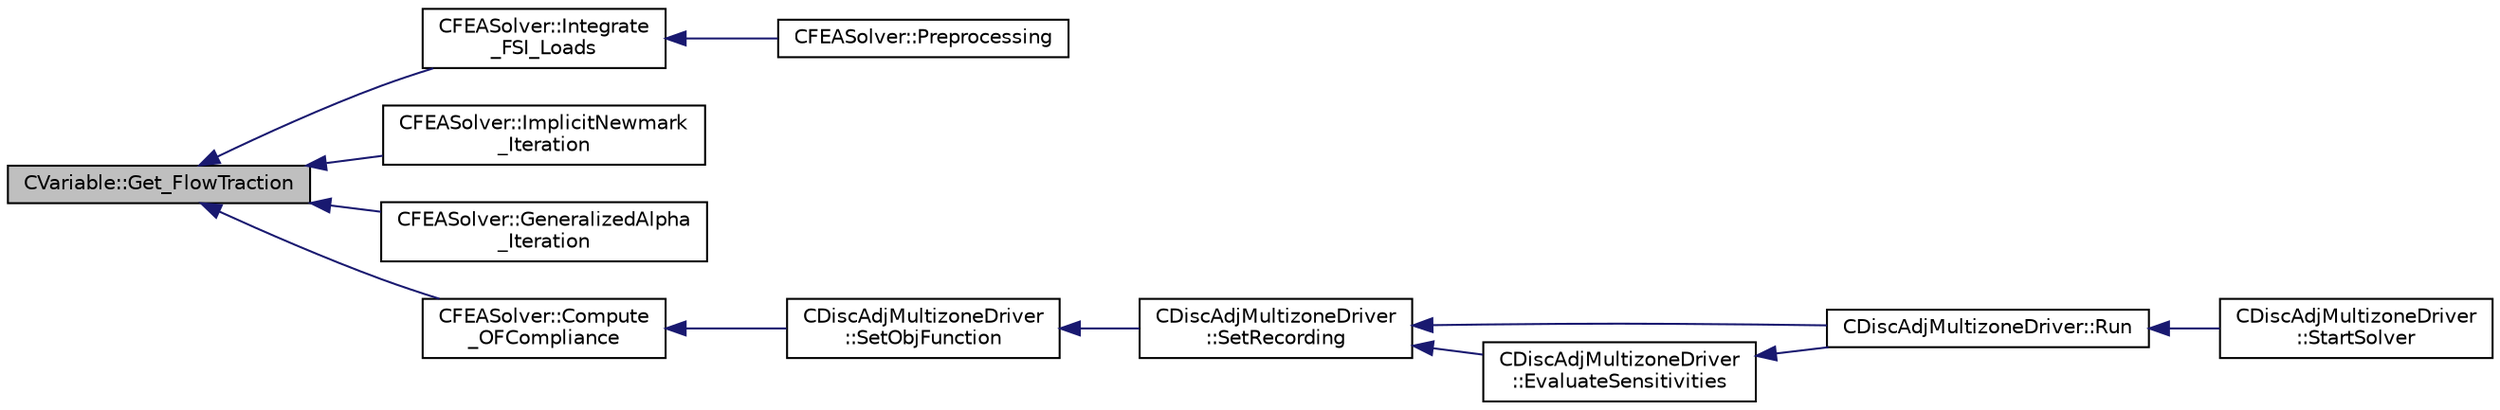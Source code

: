 digraph "CVariable::Get_FlowTraction"
{
  edge [fontname="Helvetica",fontsize="10",labelfontname="Helvetica",labelfontsize="10"];
  node [fontname="Helvetica",fontsize="10",shape=record];
  rankdir="LR";
  Node379 [label="CVariable::Get_FlowTraction",height=0.2,width=0.4,color="black", fillcolor="grey75", style="filled", fontcolor="black"];
  Node379 -> Node380 [dir="back",color="midnightblue",fontsize="10",style="solid",fontname="Helvetica"];
  Node380 [label="CFEASolver::Integrate\l_FSI_Loads",height=0.2,width=0.4,color="black", fillcolor="white", style="filled",URL="$class_c_f_e_a_solver.html#a2f34a180e2966511f8f0dea5ca3a2bdc",tooltip="Required step for non conservative interpolation schemes where stresses are transferred instead of fo..."];
  Node380 -> Node381 [dir="back",color="midnightblue",fontsize="10",style="solid",fontname="Helvetica"];
  Node381 [label="CFEASolver::Preprocessing",height=0.2,width=0.4,color="black", fillcolor="white", style="filled",URL="$class_c_f_e_a_solver.html#a2171424e52ccd32f17bcbd4972b1fe15",tooltip="Set residuals to zero. "];
  Node379 -> Node382 [dir="back",color="midnightblue",fontsize="10",style="solid",fontname="Helvetica"];
  Node382 [label="CFEASolver::ImplicitNewmark\l_Iteration",height=0.2,width=0.4,color="black", fillcolor="white", style="filled",URL="$class_c_f_e_a_solver.html#aa83ba08ae1eb93bd08512fd4b212d7bc",tooltip="Iterate using an implicit Newmark solver. "];
  Node379 -> Node383 [dir="back",color="midnightblue",fontsize="10",style="solid",fontname="Helvetica"];
  Node383 [label="CFEASolver::GeneralizedAlpha\l_Iteration",height=0.2,width=0.4,color="black", fillcolor="white", style="filled",URL="$class_c_f_e_a_solver.html#a78a7858bc1a78f4aa8c8ed748f270966",tooltip="Iterate using an implicit Generalized Alpha solver. "];
  Node379 -> Node384 [dir="back",color="midnightblue",fontsize="10",style="solid",fontname="Helvetica"];
  Node384 [label="CFEASolver::Compute\l_OFCompliance",height=0.2,width=0.4,color="black", fillcolor="white", style="filled",URL="$class_c_f_e_a_solver.html#a5e1856ba46e6f9e49b909ac203b10192",tooltip="Compute the compliance objective function. "];
  Node384 -> Node385 [dir="back",color="midnightblue",fontsize="10",style="solid",fontname="Helvetica"];
  Node385 [label="CDiscAdjMultizoneDriver\l::SetObjFunction",height=0.2,width=0.4,color="black", fillcolor="white", style="filled",URL="$class_c_disc_adj_multizone_driver.html#afda203e78a0e4cfde8c3fbb02ef3fd3e",tooltip="Set the objective function. "];
  Node385 -> Node386 [dir="back",color="midnightblue",fontsize="10",style="solid",fontname="Helvetica"];
  Node386 [label="CDiscAdjMultizoneDriver\l::SetRecording",height=0.2,width=0.4,color="black", fillcolor="white", style="filled",URL="$class_c_disc_adj_multizone_driver.html#a441f8669a04147aacab7df463e1dd021",tooltip="Record one iteration of the primal problem within each zone. "];
  Node386 -> Node387 [dir="back",color="midnightblue",fontsize="10",style="solid",fontname="Helvetica"];
  Node387 [label="CDiscAdjMultizoneDriver::Run",height=0.2,width=0.4,color="black", fillcolor="white", style="filled",URL="$class_c_disc_adj_multizone_driver.html#af996aecdb6d20aa4fc81c9b67295abf5",tooltip="[Overload] Run an discrete adjoint update of all solvers within multiple zones. "];
  Node387 -> Node388 [dir="back",color="midnightblue",fontsize="10",style="solid",fontname="Helvetica"];
  Node388 [label="CDiscAdjMultizoneDriver\l::StartSolver",height=0.2,width=0.4,color="black", fillcolor="white", style="filled",URL="$class_c_disc_adj_multizone_driver.html#a75de0a1a482ceeed4301a384f1515092",tooltip="[Overload] Launch the computation for discrete adjoint multizone problems. "];
  Node386 -> Node389 [dir="back",color="midnightblue",fontsize="10",style="solid",fontname="Helvetica"];
  Node389 [label="CDiscAdjMultizoneDriver\l::EvaluateSensitivities",height=0.2,width=0.4,color="black", fillcolor="white", style="filled",URL="$class_c_disc_adj_multizone_driver.html#ac2789097629674cfb7d4de64954024df",tooltip="Evaluate sensitivites for the current adjoint solution and output files. "];
  Node389 -> Node387 [dir="back",color="midnightblue",fontsize="10",style="solid",fontname="Helvetica"];
}
